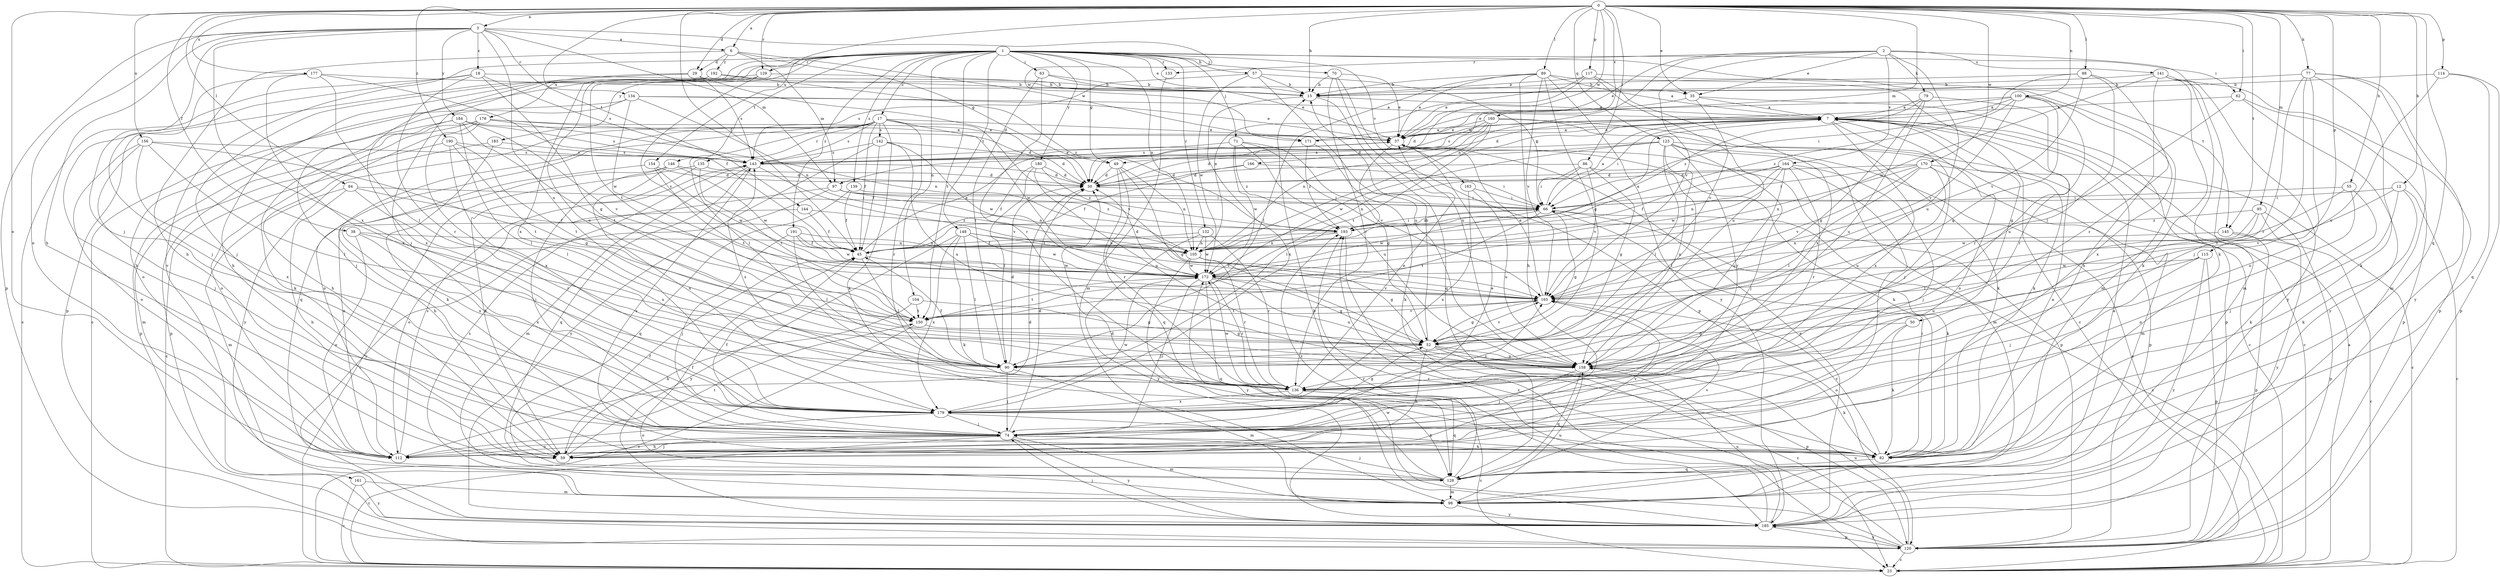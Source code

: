 strict digraph  {
0;
1;
2;
3;
6;
7;
12;
15;
17;
18;
23;
29;
30;
35;
37;
38;
45;
49;
50;
52;
55;
57;
59;
62;
63;
66;
70;
71;
74;
77;
79;
82;
84;
86;
88;
89;
90;
95;
97;
98;
100;
104;
105;
112;
114;
115;
117;
120;
123;
128;
129;
132;
133;
134;
135;
136;
139;
141;
142;
143;
144;
145;
146;
148;
150;
154;
156;
158;
160;
161;
163;
164;
165;
166;
170;
171;
172;
177;
178;
179;
180;
183;
184;
185;
190;
191;
192;
193;
0 -> 3  [label=a];
0 -> 6  [label=a];
0 -> 12  [label=b];
0 -> 15  [label=b];
0 -> 29  [label=d];
0 -> 35  [label=e];
0 -> 38  [label=f];
0 -> 45  [label=f];
0 -> 55  [label=h];
0 -> 62  [label=i];
0 -> 77  [label=k];
0 -> 84  [label=l];
0 -> 86  [label=l];
0 -> 88  [label=l];
0 -> 89  [label=l];
0 -> 95  [label=m];
0 -> 97  [label=m];
0 -> 100  [label=n];
0 -> 112  [label=o];
0 -> 114  [label=p];
0 -> 115  [label=p];
0 -> 117  [label=p];
0 -> 123  [label=q];
0 -> 128  [label=q];
0 -> 129  [label=r];
0 -> 144  [label=t];
0 -> 145  [label=t];
0 -> 154  [label=u];
0 -> 156  [label=u];
0 -> 160  [label=v];
0 -> 166  [label=w];
0 -> 170  [label=w];
0 -> 177  [label=x];
0 -> 190  [label=z];
1 -> 17  [label=c];
1 -> 35  [label=e];
1 -> 49  [label=g];
1 -> 57  [label=h];
1 -> 62  [label=i];
1 -> 63  [label=i];
1 -> 70  [label=j];
1 -> 71  [label=j];
1 -> 74  [label=j];
1 -> 104  [label=n];
1 -> 105  [label=n];
1 -> 129  [label=r];
1 -> 132  [label=r];
1 -> 133  [label=r];
1 -> 139  [label=s];
1 -> 145  [label=t];
1 -> 146  [label=t];
1 -> 148  [label=t];
1 -> 150  [label=t];
1 -> 161  [label=v];
1 -> 163  [label=v];
1 -> 178  [label=x];
1 -> 179  [label=x];
1 -> 180  [label=y];
1 -> 183  [label=y];
1 -> 191  [label=z];
2 -> 35  [label=e];
2 -> 37  [label=e];
2 -> 79  [label=k];
2 -> 82  [label=k];
2 -> 105  [label=n];
2 -> 133  [label=r];
2 -> 141  [label=s];
2 -> 158  [label=u];
2 -> 164  [label=v];
2 -> 165  [label=v];
3 -> 6  [label=a];
3 -> 18  [label=c];
3 -> 59  [label=h];
3 -> 74  [label=j];
3 -> 97  [label=m];
3 -> 112  [label=o];
3 -> 120  [label=p];
3 -> 134  [label=r];
3 -> 158  [label=u];
3 -> 171  [label=w];
3 -> 179  [label=x];
3 -> 184  [label=y];
6 -> 29  [label=d];
6 -> 49  [label=g];
6 -> 59  [label=h];
6 -> 97  [label=m];
6 -> 171  [label=w];
6 -> 192  [label=z];
7 -> 23  [label=c];
7 -> 37  [label=e];
7 -> 49  [label=g];
7 -> 50  [label=g];
7 -> 66  [label=i];
7 -> 74  [label=j];
7 -> 82  [label=k];
7 -> 112  [label=o];
7 -> 171  [label=w];
7 -> 179  [label=x];
12 -> 23  [label=c];
12 -> 66  [label=i];
12 -> 74  [label=j];
12 -> 82  [label=k];
12 -> 165  [label=v];
15 -> 7  [label=a];
15 -> 128  [label=q];
15 -> 179  [label=x];
17 -> 37  [label=e];
17 -> 45  [label=f];
17 -> 82  [label=k];
17 -> 90  [label=l];
17 -> 112  [label=o];
17 -> 128  [label=q];
17 -> 135  [label=r];
17 -> 136  [label=r];
17 -> 142  [label=s];
17 -> 143  [label=s];
17 -> 165  [label=v];
17 -> 172  [label=w];
17 -> 185  [label=y];
18 -> 15  [label=b];
18 -> 23  [label=c];
18 -> 52  [label=g];
18 -> 59  [label=h];
18 -> 136  [label=r];
18 -> 143  [label=s];
23 -> 7  [label=a];
29 -> 15  [label=b];
29 -> 30  [label=d];
29 -> 74  [label=j];
29 -> 143  [label=s];
29 -> 179  [label=x];
30 -> 66  [label=i];
35 -> 7  [label=a];
35 -> 30  [label=d];
35 -> 120  [label=p];
35 -> 165  [label=v];
37 -> 7  [label=a];
37 -> 82  [label=k];
37 -> 90  [label=l];
37 -> 120  [label=p];
37 -> 143  [label=s];
38 -> 105  [label=n];
38 -> 112  [label=o];
38 -> 158  [label=u];
38 -> 179  [label=x];
45 -> 7  [label=a];
45 -> 37  [label=e];
45 -> 90  [label=l];
45 -> 172  [label=w];
49 -> 30  [label=d];
49 -> 52  [label=g];
49 -> 105  [label=n];
49 -> 128  [label=q];
49 -> 136  [label=r];
50 -> 52  [label=g];
50 -> 82  [label=k];
50 -> 112  [label=o];
52 -> 15  [label=b];
52 -> 23  [label=c];
52 -> 59  [label=h];
52 -> 90  [label=l];
52 -> 120  [label=p];
52 -> 158  [label=u];
52 -> 165  [label=v];
55 -> 66  [label=i];
55 -> 82  [label=k];
55 -> 112  [label=o];
55 -> 165  [label=v];
57 -> 15  [label=b];
57 -> 66  [label=i];
57 -> 143  [label=s];
57 -> 158  [label=u];
57 -> 172  [label=w];
59 -> 45  [label=f];
59 -> 74  [label=j];
59 -> 150  [label=t];
59 -> 165  [label=v];
62 -> 7  [label=a];
62 -> 120  [label=p];
62 -> 136  [label=r];
62 -> 185  [label=y];
63 -> 15  [label=b];
63 -> 37  [label=e];
63 -> 90  [label=l];
63 -> 136  [label=r];
66 -> 7  [label=a];
66 -> 23  [label=c];
66 -> 52  [label=g];
66 -> 82  [label=k];
66 -> 150  [label=t];
66 -> 172  [label=w];
66 -> 193  [label=z];
70 -> 15  [label=b];
70 -> 37  [label=e];
70 -> 120  [label=p];
70 -> 136  [label=r];
70 -> 158  [label=u];
71 -> 52  [label=g];
71 -> 143  [label=s];
71 -> 158  [label=u];
71 -> 165  [label=v];
71 -> 172  [label=w];
71 -> 193  [label=z];
74 -> 23  [label=c];
74 -> 30  [label=d];
74 -> 37  [label=e];
74 -> 45  [label=f];
74 -> 59  [label=h];
74 -> 82  [label=k];
74 -> 98  [label=m];
74 -> 112  [label=o];
74 -> 185  [label=y];
77 -> 15  [label=b];
77 -> 74  [label=j];
77 -> 82  [label=k];
77 -> 98  [label=m];
77 -> 112  [label=o];
77 -> 136  [label=r];
77 -> 185  [label=y];
79 -> 7  [label=a];
79 -> 52  [label=g];
79 -> 136  [label=r];
79 -> 158  [label=u];
79 -> 193  [label=z];
82 -> 66  [label=i];
82 -> 128  [label=q];
82 -> 143  [label=s];
82 -> 165  [label=v];
84 -> 45  [label=f];
84 -> 59  [label=h];
84 -> 66  [label=i];
84 -> 98  [label=m];
84 -> 136  [label=r];
86 -> 30  [label=d];
86 -> 52  [label=g];
86 -> 66  [label=i];
86 -> 90  [label=l];
86 -> 105  [label=n];
86 -> 165  [label=v];
88 -> 15  [label=b];
88 -> 66  [label=i];
88 -> 90  [label=l];
88 -> 136  [label=r];
88 -> 165  [label=v];
89 -> 7  [label=a];
89 -> 15  [label=b];
89 -> 23  [label=c];
89 -> 37  [label=e];
89 -> 52  [label=g];
89 -> 59  [label=h];
89 -> 90  [label=l];
89 -> 165  [label=v];
89 -> 185  [label=y];
90 -> 30  [label=d];
90 -> 45  [label=f];
90 -> 74  [label=j];
90 -> 98  [label=m];
95 -> 90  [label=l];
95 -> 120  [label=p];
95 -> 172  [label=w];
95 -> 185  [label=y];
95 -> 193  [label=z];
97 -> 66  [label=i];
97 -> 105  [label=n];
97 -> 112  [label=o];
97 -> 185  [label=y];
97 -> 193  [label=z];
98 -> 7  [label=a];
98 -> 143  [label=s];
98 -> 158  [label=u];
98 -> 185  [label=y];
100 -> 7  [label=a];
100 -> 30  [label=d];
100 -> 37  [label=e];
100 -> 52  [label=g];
100 -> 158  [label=u];
100 -> 165  [label=v];
100 -> 179  [label=x];
100 -> 193  [label=z];
104 -> 52  [label=g];
104 -> 59  [label=h];
104 -> 150  [label=t];
105 -> 52  [label=g];
105 -> 136  [label=r];
105 -> 172  [label=w];
105 -> 185  [label=y];
112 -> 30  [label=d];
112 -> 143  [label=s];
114 -> 15  [label=b];
114 -> 120  [label=p];
114 -> 128  [label=q];
114 -> 158  [label=u];
115 -> 74  [label=j];
115 -> 120  [label=p];
115 -> 158  [label=u];
115 -> 172  [label=w];
115 -> 185  [label=y];
117 -> 15  [label=b];
117 -> 37  [label=e];
117 -> 98  [label=m];
117 -> 105  [label=n];
117 -> 158  [label=u];
117 -> 179  [label=x];
120 -> 23  [label=c];
120 -> 158  [label=u];
120 -> 172  [label=w];
120 -> 185  [label=y];
120 -> 193  [label=z];
123 -> 23  [label=c];
123 -> 30  [label=d];
123 -> 74  [label=j];
123 -> 90  [label=l];
123 -> 98  [label=m];
123 -> 120  [label=p];
123 -> 136  [label=r];
123 -> 143  [label=s];
123 -> 158  [label=u];
123 -> 172  [label=w];
128 -> 7  [label=a];
128 -> 30  [label=d];
128 -> 45  [label=f];
128 -> 74  [label=j];
128 -> 98  [label=m];
128 -> 165  [label=v];
128 -> 193  [label=z];
129 -> 15  [label=b];
129 -> 23  [label=c];
129 -> 150  [label=t];
129 -> 158  [label=u];
129 -> 165  [label=v];
132 -> 45  [label=f];
132 -> 105  [label=n];
132 -> 136  [label=r];
132 -> 172  [label=w];
132 -> 185  [label=y];
133 -> 98  [label=m];
134 -> 7  [label=a];
134 -> 37  [label=e];
134 -> 74  [label=j];
134 -> 105  [label=n];
134 -> 112  [label=o];
134 -> 172  [label=w];
135 -> 23  [label=c];
135 -> 30  [label=d];
135 -> 59  [label=h];
135 -> 150  [label=t];
136 -> 23  [label=c];
136 -> 37  [label=e];
136 -> 128  [label=q];
136 -> 143  [label=s];
136 -> 172  [label=w];
136 -> 179  [label=x];
139 -> 45  [label=f];
139 -> 66  [label=i];
139 -> 128  [label=q];
141 -> 15  [label=b];
141 -> 59  [label=h];
141 -> 82  [label=k];
141 -> 98  [label=m];
141 -> 120  [label=p];
141 -> 172  [label=w];
141 -> 185  [label=y];
142 -> 30  [label=d];
142 -> 45  [label=f];
142 -> 143  [label=s];
142 -> 158  [label=u];
142 -> 172  [label=w];
142 -> 185  [label=y];
143 -> 30  [label=d];
143 -> 37  [label=e];
143 -> 98  [label=m];
143 -> 128  [label=q];
143 -> 165  [label=v];
144 -> 45  [label=f];
144 -> 179  [label=x];
144 -> 193  [label=z];
145 -> 23  [label=c];
145 -> 105  [label=n];
145 -> 120  [label=p];
146 -> 30  [label=d];
146 -> 74  [label=j];
146 -> 112  [label=o];
146 -> 172  [label=w];
146 -> 179  [label=x];
148 -> 82  [label=k];
148 -> 90  [label=l];
148 -> 105  [label=n];
148 -> 165  [label=v];
148 -> 172  [label=w];
148 -> 179  [label=x];
148 -> 185  [label=y];
150 -> 23  [label=c];
150 -> 52  [label=g];
150 -> 165  [label=v];
154 -> 30  [label=d];
154 -> 59  [label=h];
154 -> 150  [label=t];
154 -> 172  [label=w];
156 -> 74  [label=j];
156 -> 90  [label=l];
156 -> 112  [label=o];
156 -> 143  [label=s];
156 -> 150  [label=t];
156 -> 179  [label=x];
158 -> 74  [label=j];
158 -> 82  [label=k];
158 -> 128  [label=q];
158 -> 136  [label=r];
160 -> 23  [label=c];
160 -> 30  [label=d];
160 -> 37  [label=e];
160 -> 82  [label=k];
160 -> 105  [label=n];
160 -> 143  [label=s];
160 -> 150  [label=t];
161 -> 23  [label=c];
161 -> 98  [label=m];
161 -> 185  [label=y];
163 -> 66  [label=i];
163 -> 158  [label=u];
163 -> 179  [label=x];
164 -> 30  [label=d];
164 -> 45  [label=f];
164 -> 74  [label=j];
164 -> 105  [label=n];
164 -> 112  [label=o];
164 -> 136  [label=r];
164 -> 158  [label=u];
164 -> 172  [label=w];
165 -> 37  [label=e];
165 -> 52  [label=g];
165 -> 150  [label=t];
166 -> 30  [label=d];
166 -> 45  [label=f];
166 -> 66  [label=i];
170 -> 23  [label=c];
170 -> 30  [label=d];
170 -> 66  [label=i];
170 -> 90  [label=l];
170 -> 98  [label=m];
170 -> 105  [label=n];
170 -> 158  [label=u];
170 -> 165  [label=v];
171 -> 7  [label=a];
171 -> 82  [label=k];
171 -> 193  [label=z];
172 -> 30  [label=d];
172 -> 52  [label=g];
172 -> 74  [label=j];
172 -> 128  [label=q];
172 -> 136  [label=r];
172 -> 150  [label=t];
172 -> 158  [label=u];
172 -> 165  [label=v];
177 -> 15  [label=b];
177 -> 45  [label=f];
177 -> 74  [label=j];
177 -> 90  [label=l];
177 -> 179  [label=x];
178 -> 30  [label=d];
178 -> 37  [label=e];
178 -> 59  [label=h];
178 -> 105  [label=n];
178 -> 112  [label=o];
178 -> 120  [label=p];
178 -> 179  [label=x];
179 -> 52  [label=g];
179 -> 74  [label=j];
179 -> 82  [label=k];
179 -> 112  [label=o];
179 -> 165  [label=v];
179 -> 172  [label=w];
180 -> 30  [label=d];
180 -> 45  [label=f];
180 -> 90  [label=l];
180 -> 158  [label=u];
180 -> 193  [label=z];
183 -> 23  [label=c];
183 -> 82  [label=k];
183 -> 143  [label=s];
184 -> 37  [label=e];
184 -> 82  [label=k];
184 -> 90  [label=l];
184 -> 120  [label=p];
184 -> 143  [label=s];
184 -> 150  [label=t];
184 -> 165  [label=v];
185 -> 15  [label=b];
185 -> 37  [label=e];
185 -> 74  [label=j];
185 -> 120  [label=p];
185 -> 158  [label=u];
185 -> 193  [label=z];
190 -> 52  [label=g];
190 -> 90  [label=l];
190 -> 98  [label=m];
190 -> 143  [label=s];
190 -> 150  [label=t];
191 -> 45  [label=f];
191 -> 74  [label=j];
191 -> 90  [label=l];
191 -> 105  [label=n];
191 -> 172  [label=w];
192 -> 15  [label=b];
192 -> 59  [label=h];
192 -> 120  [label=p];
192 -> 193  [label=z];
193 -> 23  [label=c];
193 -> 45  [label=f];
193 -> 66  [label=i];
193 -> 105  [label=n];
}
